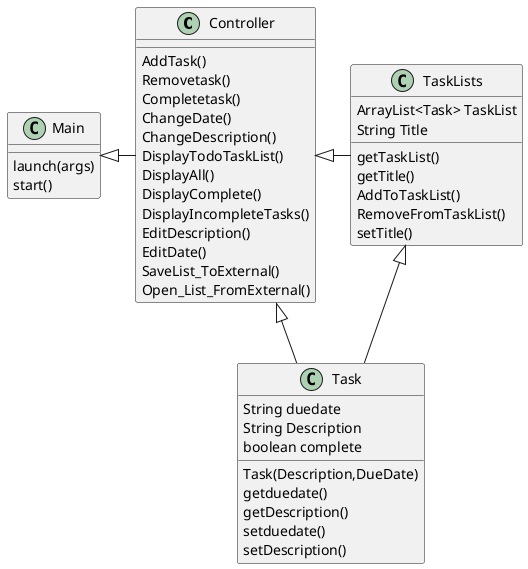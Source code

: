 @startuml
'https://plantuml.com/class-diagram




Controller <|- TaskLists
TaskLists <|-- Task
Controller <|-Task
Main <|-Controller

class Main{

launch(args)
start()

}
class Controller{
AddTask()
Removetask()
Completetask()
ChangeDate()
ChangeDescription()
DisplayTodoTaskList()
DisplayAll()
DisplayComplete()
DisplayIncompleteTasks()
EditDescription()
EditDate()
SaveList_ToExternal()
Open_List_FromExternal()
}

class TaskLists{
ArrayList<Task> TaskList
String Title
getTaskList()
getTitle()
AddToTaskList()
RemoveFromTaskList()
setTitle()
}
class Task{
String duedate
String Description
boolean complete
Task(Description,DueDate)
getduedate()
getDescription()
setduedate()
setDescription()

}


@enduml